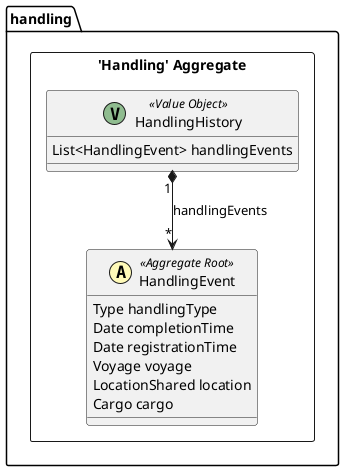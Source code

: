 @startuml

skinparam componentStyle uml2

package handling {
	package "'Handling' Aggregate" <<Rectangle>> {
		class HandlingEvent <<(A,#fffab8) Aggregate Root>> {
			Type handlingType
			Date completionTime
			Date registrationTime
			Voyage voyage
			LocationShared location
			Cargo cargo
		}
		class HandlingHistory <<(V,DarkSeaGreen) Value Object>> {
			List<HandlingEvent> handlingEvents
		}
	}
}
HandlingHistory "1" *--> "*" HandlingEvent : handlingEvents


@enduml
